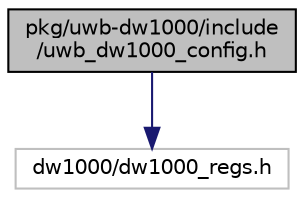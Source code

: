 digraph "pkg/uwb-dw1000/include/uwb_dw1000_config.h"
{
 // LATEX_PDF_SIZE
  edge [fontname="Helvetica",fontsize="10",labelfontname="Helvetica",labelfontsize="10"];
  node [fontname="Helvetica",fontsize="10",shape=record];
  Node1 [label="pkg/uwb-dw1000/include\l/uwb_dw1000_config.h",height=0.2,width=0.4,color="black", fillcolor="grey75", style="filled", fontcolor="black",tooltip="uwb-dw1000 radio configurations"];
  Node1 -> Node2 [color="midnightblue",fontsize="10",style="solid",fontname="Helvetica"];
  Node2 [label="dw1000/dw1000_regs.h",height=0.2,width=0.4,color="grey75", fillcolor="white", style="filled",tooltip=" "];
}
